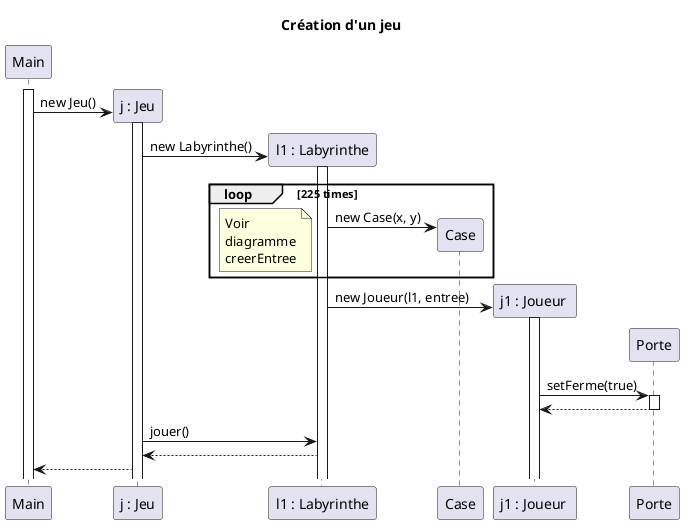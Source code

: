 @startuml

title "Création d'un jeu"

participant "Main" as main
participant "j : Jeu" as j
participant "l1 : Labyrinthe" as l1

create j
activate main
main -> j : new Jeu()
create l1
activate j
j -> l1 : new Labyrinthe()
activate l1
create Case
loop 225 times
l1 -> Case : new Case(x, y)
note left
Voir
diagramme
creerEntree
end note
end
participant "j1 : Joueur " as j1
create j1
l1 -> j1 : new Joueur(l1, entree)
activate j1
create Porte
j1 -[hidden]-> Porte : new

j1 -> Porte : setFerme(true)
activate Porte
Porte --> j1
deactivate Porte
j -> l1 : jouer()
l1 --> j
j --> main

@enduml
